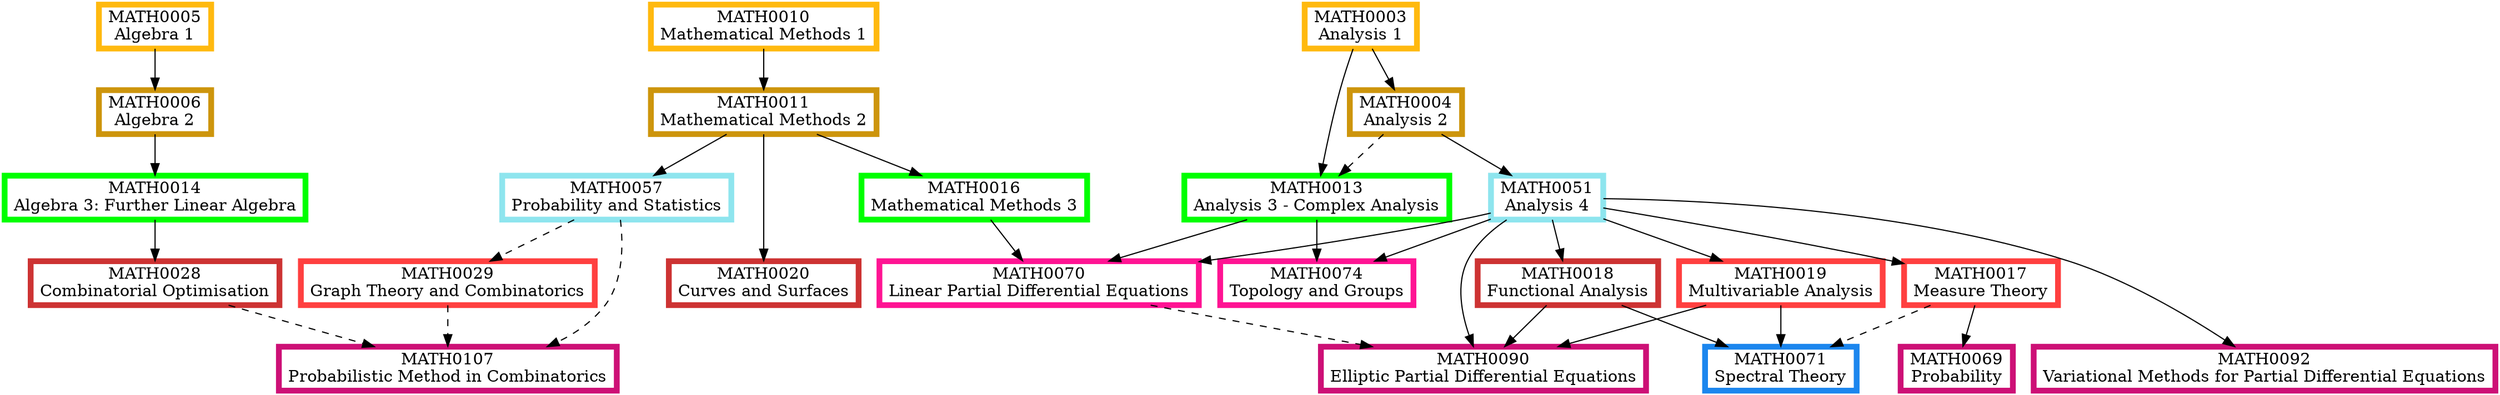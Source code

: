 digraph {
	node [fillcolor=white penwidth=5 shape=box style="filled,bold"]
	subgraph "1.0 1" {
		rank=same
		MATH0010 [label="MATH0010
Mathematical Methods 1" color=darkgoldenrod1 href="https://www.ucl.ac.uk/mathematical-physical-sciences/sites/mathematical_physical_sciences/files/math0010.pdf" tooltip="Year 1, term 1"]
		MATH0003 [label="MATH0003
Analysis 1" color=darkgoldenrod1 href="https://www.ucl.ac.uk/mathematical-physical-sciences/sites/mathematical_physical_sciences/files/math0003.pdf" tooltip="Year 1, term 1"]
		MATH0005 [label="MATH0005
Algebra 1" color=darkgoldenrod1 href="https://www.ucl.ac.uk/mathematical-physical-sciences/sites/mathematical_physical_sciences/files/math0005.pdf" tooltip="Year 1, term 1"]
	}
	MATH0010 -> MATH0011 [tooltip="required prerequisite"]
	MATH0003 -> MATH0004 [tooltip="required prerequisite"]
	MATH0005 -> MATH0006 [tooltip="required prerequisite"]
	subgraph "1.0 2" {
		rank=same
		MATH0011 [label="MATH0011
Mathematical Methods 2" color=darkgoldenrod3 href="https://www.ucl.ac.uk/mathematical-physical-sciences/sites/mathematical_physical_sciences/files/math0011_2.pdf" tooltip="Year 1, term 2"]
		MATH0004 [label="MATH0004
Analysis 2" color=darkgoldenrod3 href="https://www.ucl.ac.uk/mathematical-physical-sciences/sites/mathematical_physical_sciences/files/math0004.pdf" tooltip="Year 1, term 2"]
		MATH0006 [label="MATH0006
Algebra 2" color=darkgoldenrod3 href="https://www.ucl.ac.uk/mathematical-physical-sciences/sites/mathematical_physical_sciences/files/math0006.pdf" tooltip="Year 1, term 2"]
	}
	MATH0003 -> MATH0013 [tooltip="required prerequisite"]
	MATH0004 -> MATH0013 [style=dashed tooltip="recommended prerequisite"]
	MATH0011 -> MATH0016 [tooltip="required prerequisite"]
	MATH0006 -> MATH0014 [tooltip="required prerequisite"]
	subgraph "2.0 1" {
		rank=same
		MATH0013 [label="MATH0013
Analysis 3 - Complex Analysis" color=green1 href="https://www.ucl.ac.uk/mathematical-physical-sciences/sites/mathematical_physical_sciences/files/math0013.pdf" tooltip="Year 2, term 1"]
		MATH0016 [label="MATH0016
Mathematical Methods 3" color=green1 href="https://www.ucl.ac.uk/mathematical-physical-sciences/sites/mathematical_physical_sciences/files/math0016.pdf" tooltip="Year 2, term 1"]
		MATH0014 [label="MATH0014
Algebra 3: Further Linear Algebra" color=green1 href="https://www.ucl.ac.uk/mathematical-physical-sciences/sites/mathematical_physical_sciences/files/math0014.pdf" tooltip="Year 2, term 1"]
	}
	MATH0011 -> MATH0057 [tooltip="required prerequisite"]
	MATH0004 -> MATH0051 [tooltip="required prerequisite"]
	subgraph "2.5 2" {
		rank=same
		MATH0057 [label="MATH0057
Probability and Statistics" color=cadetblue2 href="https://www.ucl.ac.uk/mathematical-physical-sciences/sites/mathematical_physical_sciences/files/math0057.pdf" tooltip="Year 2 or 3, term 2"]
		MATH0051 [label="MATH0051
Analysis 4" color=cadetblue2 href="https://www.ucl.ac.uk/mathematical-physical-sciences/sites/mathematical_physical_sciences/files/math0051.pdf" tooltip="Year 2 or 3, term 2"]
	}
	MATH0051 -> MATH0019 [tooltip="required prerequisite"]
	MATH0057 -> MATH0029 [style=dashed tooltip="recommended prerequisite"]
	MATH0051 -> MATH0017 [tooltip="required prerequisite"]
	subgraph "3.0 1" {
		rank=same
		MATH0019 [label="MATH0019
Multivariable Analysis" color=brown1 href="https://www.ucl.ac.uk/mathematical-physical-sciences/sites/mathematical_physical_sciences/files/math0019.pdf" tooltip="Year 3, term 1"]
		MATH0029 [label="MATH0029
Graph Theory and Combinatorics" color=brown1 href="https://www.ucl.ac.uk/mathematical-physical-sciences/sites/mathematical_physical_sciences/files/math0029.pdf" tooltip="Year 3, term 1"]
		MATH0017 [label="MATH0017
Measure Theory" color=brown1 href="https://www.ucl.ac.uk/mathematical-physical-sciences/sites/mathematical_physical_sciences/files/math0017.pdf" tooltip="Year 3, term 1"]
	}
	MATH0011 -> MATH0020 [tooltip="required prerequisite"]
	MATH0014 -> MATH0028 [tooltip="required prerequisite"]
	MATH0051 -> MATH0018 [tooltip="required prerequisite"]
	subgraph "3.0 2" {
		rank=same
		MATH0020 [label="MATH0020
Curves and Surfaces" color=brown3 href="https://www.ucl.ac.uk/mathematical-physical-sciences/sites/mathematical_physical_sciences/files/math0020.pdf" tooltip="Year 3, term 2"]
		MATH0028 [label="MATH0028
Combinatorial Optimisation" color=brown3 href="https://www.ucl.ac.uk/mathematical-physical-sciences/sites/mathematical_physical_sciences/files/math0028.pdf" tooltip="Year 3, term 2"]
		MATH0018 [label="MATH0018
Functional Analysis" color=brown3 href="https://www.ucl.ac.uk/mathematical-physical-sciences/sites/mathematical_physical_sciences/files/math0018.pdf" tooltip="Year 3, term 2"]
	}
	MATH0013 -> MATH0070 [tooltip="required prerequisite"]
	MATH0016 -> MATH0070 [tooltip="required prerequisite"]
	MATH0051 -> MATH0070 [tooltip="required prerequisite"]
	MATH0013 -> MATH0074 [tooltip="required prerequisite"]
	MATH0051 -> MATH0074 [tooltip="required prerequisite"]
	subgraph "3.5 1" {
		rank=same
		MATH0070 [label="MATH0070
Linear Partial Differential Equations" color=deeppink1 href="https://www.ucl.ac.uk/mathematical-physical-sciences/sites/mathematical_physical_sciences/files/math0070.pdf" tooltip="Year 3 or 4, term 1"]
		MATH0074 [label="MATH0074
Topology and Groups" color=deeppink1 href="https://www.ucl.ac.uk/mathematical-physical-sciences/sites/mathematical_physical_sciences/files/math0074.pdf" tooltip="Year 3 or 4, term 1"]
	}
	MATH0017 -> MATH0069 [tooltip="required prerequisite"]
	MATH0070 -> MATH0090 [style=dashed tooltip="recommended prerequisite"]
	MATH0051 -> MATH0090 [tooltip="required prerequisite"]
	MATH0018 -> MATH0090 [tooltip="required prerequisite"]
	MATH0019 -> MATH0090 [tooltip="required prerequisite"]
	MATH0051 -> MATH0092 [tooltip="required prerequisite"]
	MATH0029 -> MATH0107 [style=dashed tooltip="recommended prerequisite"]
	MATH0028 -> MATH0107 [style=dashed tooltip="recommended prerequisite"]
	MATH0057 -> MATH0107 [style=dashed tooltip="recommended prerequisite"]
	subgraph "3.5 2" {
		rank=same
		MATH0069 [label="MATH0069
Probability" color=deeppink3 href="https://www.ucl.ac.uk/mathematical-physical-sciences/sites/mathematical_physical_sciences/files/math0069.pdf" tooltip="Year 3 or 4, term 2"]
		MATH0090 [label="MATH0090
Elliptic Partial Differential Equations" color=deeppink3 href="https://www.ucl.ac.uk/mathematical-physical-sciences/sites/mathematical_physical_sciences/files/math0090.pdf" tooltip="Year 3 or 4, term 2"]
		MATH0092 [label="MATH0092
Variational Methods for Partial Differential Equations" color=deeppink3 href="https://www.ucl.ac.uk/mathematical-physical-sciences/sites/mathematical_physical_sciences/files/math0092.pdf" tooltip="Year 3 or 4, term 2"]
		MATH0107 [label="MATH0107
Probabilistic Method in Combinatorics" color=deeppink3 href="https://www.ucl.ac.uk/mathematical-physical-sciences/sites/mathematical_physical_sciences/files/math0107_1.pdf" tooltip="Year 3 or 4, term 2"]
	}
	MATH0018 -> MATH0071 [tooltip="required prerequisite"]
	MATH0019 -> MATH0071 [tooltip="required prerequisite"]
	MATH0017 -> MATH0071 [style=dashed tooltip="recommended prerequisite"]
	subgraph "4.0 1" {
		rank=same
		MATH0071 [label="MATH0071
Spectral Theory" color=dodgerblue2 href="https://www.ucl.ac.uk/mathematical-physical-sciences/sites/mathematical_physical_sciences/files/math0071.pdf" tooltip="Year 4, term 1"]
	}
}
